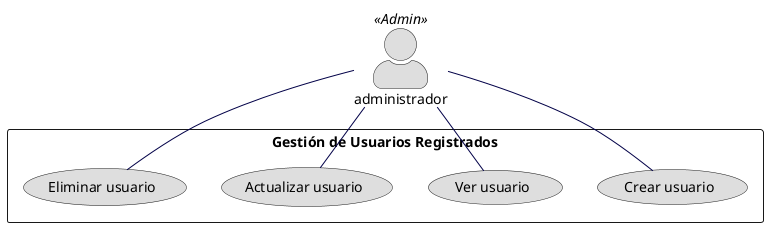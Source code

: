 ' Un usuario con rol administrador puede gestionar los usuarios registrados.

@startuml req7

skinparam actor{
    Style awesome
    ArrowColor 010047
    BackgroundColor dedede
}
skinparam usecase{
    BackgroundColor dedede
    ArrowColor 010047
    FontColor 000000
}



actor administrador <<Admin>>

rectangle "Gestión de Usuarios Registrados" {
    (Crear usuario) as crearUsuario
    (Ver usuario) as verUsuario
    (Actualizar usuario) as actualizarUsuario
    (Eliminar usuario) as eliminarUsuario
}

administrador -- crearUsuario
administrador -- verUsuario
administrador -- actualizarUsuario
administrador -- eliminarUsuario

@enduml
